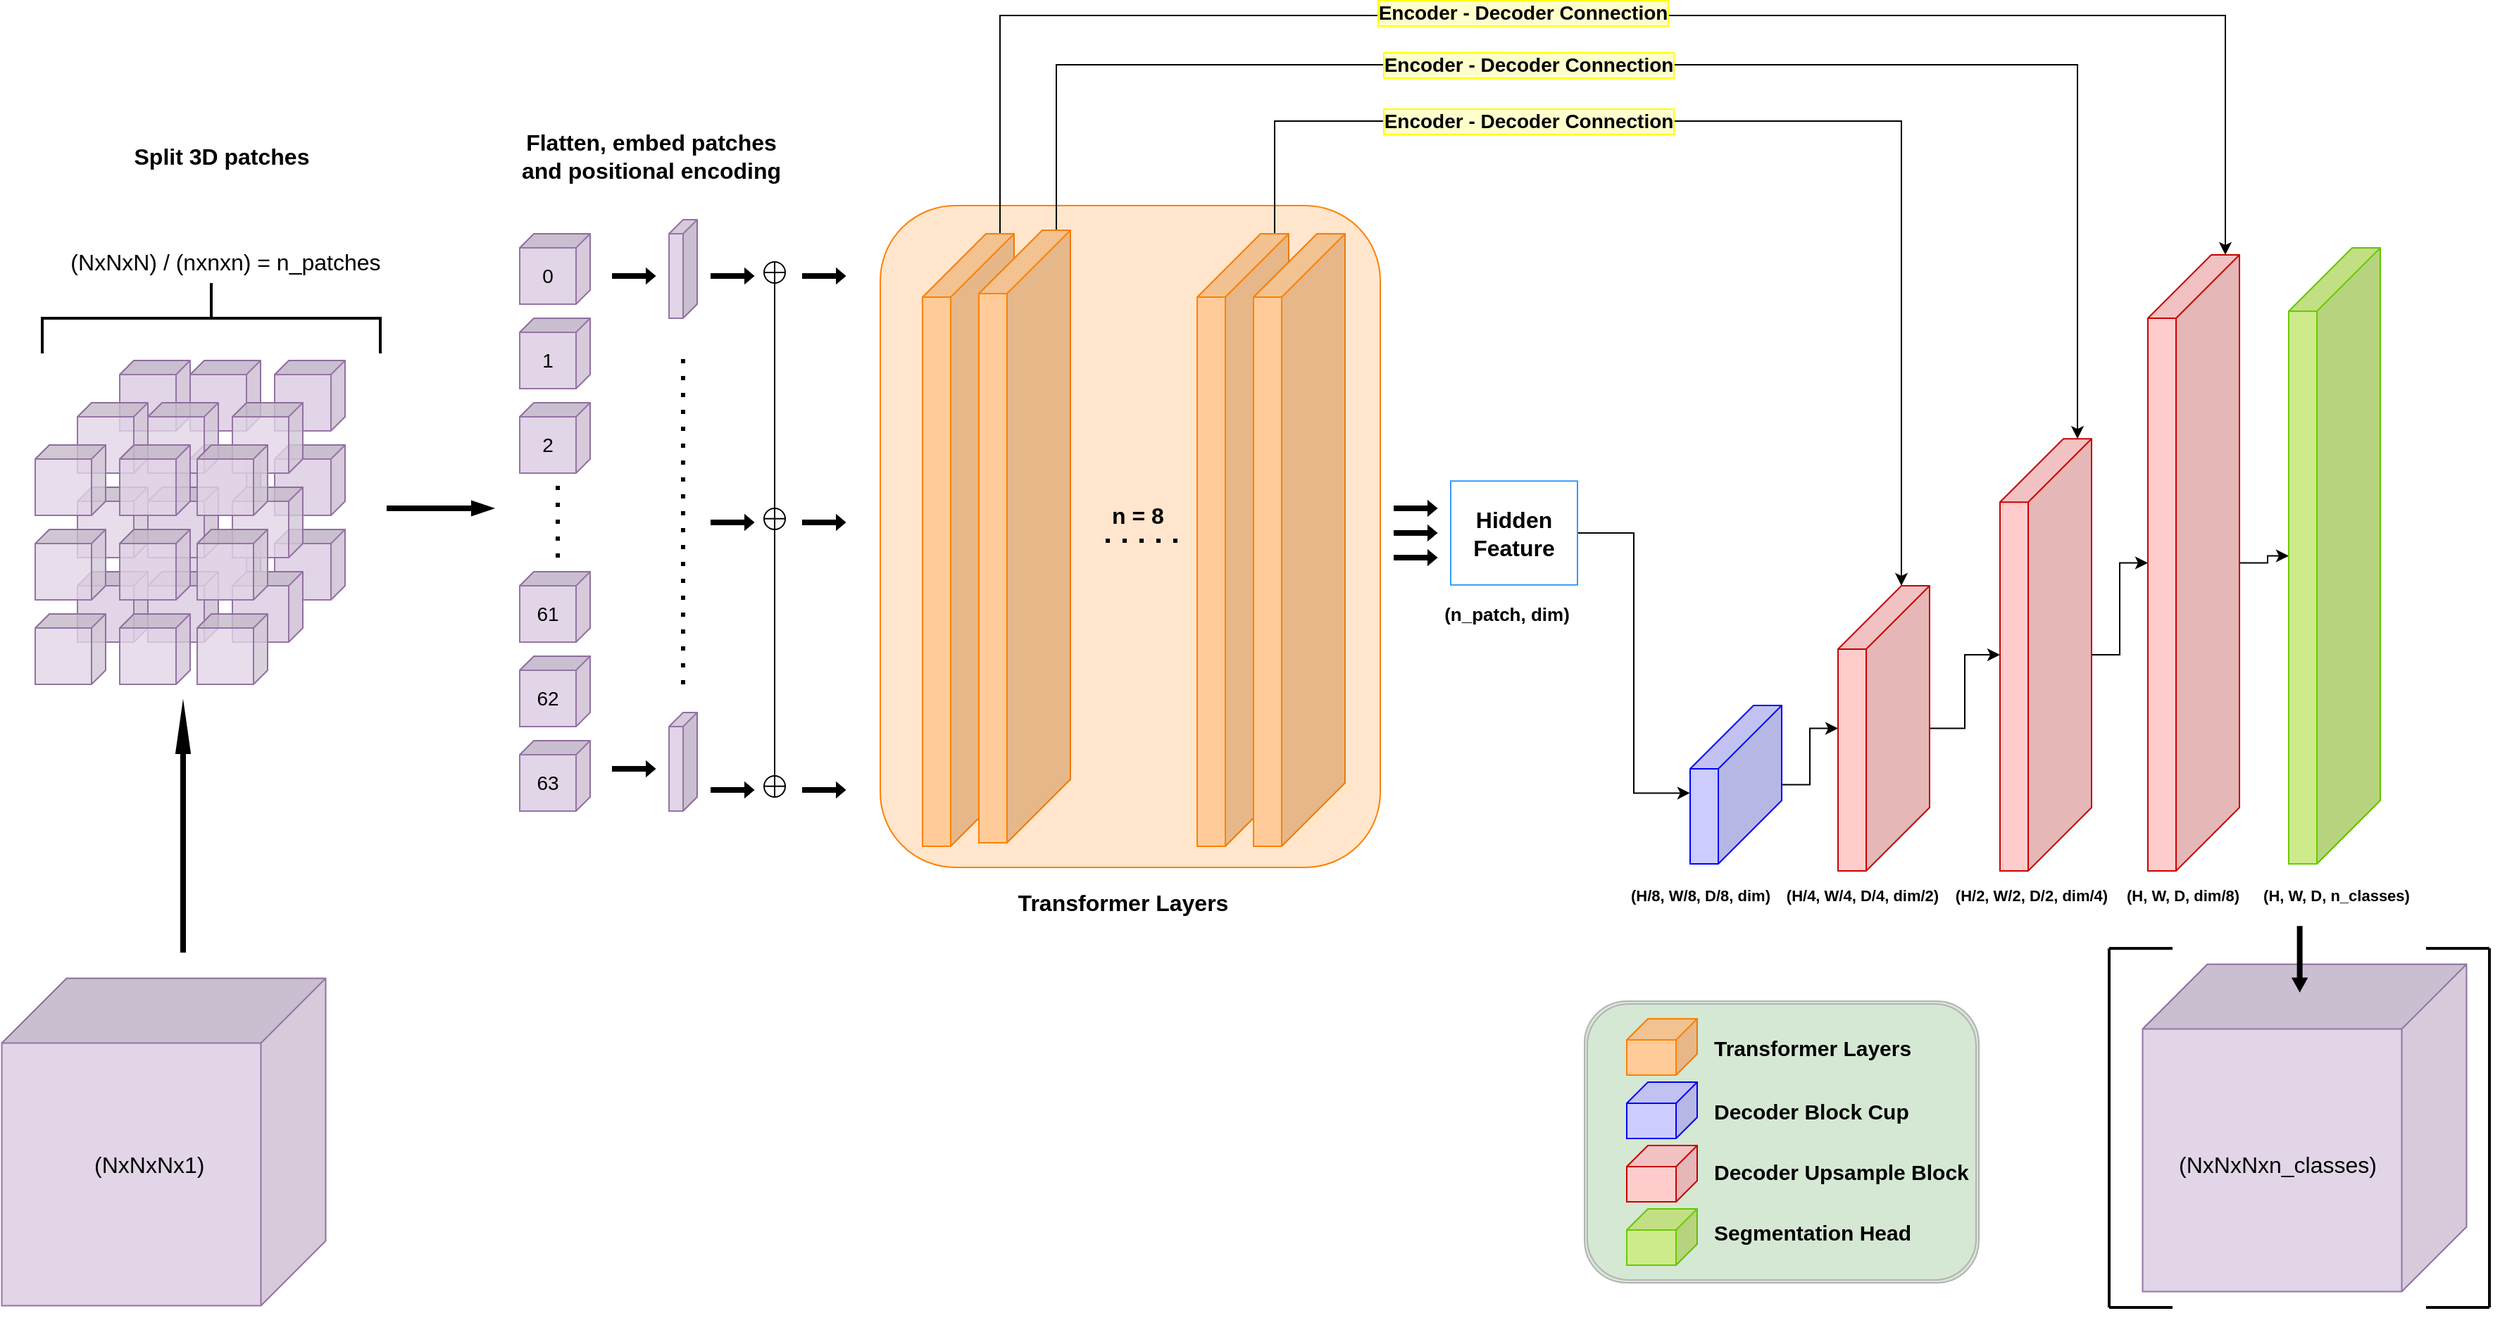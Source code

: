 <mxfile version="15.3.0" type="device"><diagram id="G6QjcJnaenLRn3aOP9ZG" name="Page-1"><mxGraphModel dx="1021" dy="566" grid="1" gridSize="5" guides="1" tooltips="1" connect="1" arrows="1" fold="1" page="1" pageScale="1" pageWidth="1850" pageHeight="1000" math="0" shadow="0"><root><mxCell id="0"/><mxCell id="1" parent="0"/><mxCell id="ZCa8Il0Ti0NplJ5Oey7k-116" value="" style="shape=ext;double=1;rounded=1;whiteSpace=wrap;html=1;shadow=0;labelBackgroundColor=#FFFFCC;fontColor=#000000;strokeColor=#B3B3B3;fillColor=#D5E8D4;gradientColor=none;" vertex="1" parent="1"><mxGeometry x="1175" y="767" width="280" height="200" as="geometry"/></mxCell><mxCell id="ZCa8Il0Ti0NplJ5Oey7k-31" value="" style="rounded=1;whiteSpace=wrap;html=1;strokeColor=#FF8000;fillColor=#FFE6CC;" vertex="1" parent="1"><mxGeometry x="675" y="202" width="355" height="470" as="geometry"/></mxCell><mxCell id="ZCa8Il0Ti0NplJ5Oey7k-15" value="" style="ellipse;whiteSpace=wrap;html=1;aspect=fixed;" vertex="1" parent="1"><mxGeometry x="592.5" y="607" width="15" height="15" as="geometry"/></mxCell><mxCell id="ZCa8Il0Ti0NplJ5Oey7k-12" value="" style="ellipse;whiteSpace=wrap;html=1;aspect=fixed;" vertex="1" parent="1"><mxGeometry x="592.5" y="417" width="15" height="15" as="geometry"/></mxCell><mxCell id="wnqUvViUSIO7dj2FTCoh-25" value="" style="shape=cube;whiteSpace=wrap;html=1;boundedLbl=1;backgroundOutline=1;darkOpacity=0.05;darkOpacity2=0.1;size=10;rotation=90;fillColor=#e1d5e7;strokeColor=#9673a6;" parent="1" vertex="1"><mxGeometry x="135" y="432" width="50" height="50" as="geometry"/></mxCell><mxCell id="wnqUvViUSIO7dj2FTCoh-24" value="" style="shape=cube;whiteSpace=wrap;html=1;boundedLbl=1;backgroundOutline=1;darkOpacity=0.05;darkOpacity2=0.1;size=10;rotation=90;fillColor=#e1d5e7;strokeColor=#9673a6;" parent="1" vertex="1"><mxGeometry x="185" y="432" width="50" height="50" as="geometry"/></mxCell><mxCell id="wnqUvViUSIO7dj2FTCoh-23" value="" style="shape=cube;whiteSpace=wrap;html=1;boundedLbl=1;backgroundOutline=1;darkOpacity=0.05;darkOpacity2=0.1;size=10;rotation=90;fillColor=#e1d5e7;strokeColor=#9673a6;" parent="1" vertex="1"><mxGeometry x="245" y="432" width="50" height="50" as="geometry"/></mxCell><mxCell id="wnqUvViUSIO7dj2FTCoh-2" value="" style="shape=cube;whiteSpace=wrap;html=1;boundedLbl=1;backgroundOutline=1;darkOpacity=0.05;darkOpacity2=0.1;size=10;direction=east;flipH=1;fillColor=#e1d5e7;strokeColor=#9673a6;" parent="1" vertex="1"><mxGeometry x="525" y="212" width="20" height="70" as="geometry"/></mxCell><mxCell id="wnqUvViUSIO7dj2FTCoh-8" value="" style="shape=cube;whiteSpace=wrap;html=1;boundedLbl=1;backgroundOutline=1;darkOpacity=0.05;darkOpacity2=0.1;size=10;rotation=90;fillColor=#e1d5e7;strokeColor=#9673a6;" parent="1" vertex="1"><mxGeometry x="135" y="312" width="50" height="50" as="geometry"/></mxCell><mxCell id="wnqUvViUSIO7dj2FTCoh-11" value="" style="shape=cube;whiteSpace=wrap;html=1;boundedLbl=1;backgroundOutline=1;darkOpacity=0.05;darkOpacity2=0.1;size=10;rotation=90;fillColor=#e1d5e7;strokeColor=#9673a6;" parent="1" vertex="1"><mxGeometry x="185" y="312" width="50" height="50" as="geometry"/></mxCell><mxCell id="wnqUvViUSIO7dj2FTCoh-12" value="" style="shape=cube;whiteSpace=wrap;html=1;boundedLbl=1;backgroundOutline=1;darkOpacity=0.05;darkOpacity2=0.1;size=10;rotation=90;fillColor=#e1d5e7;strokeColor=#9673a6;" parent="1" vertex="1"><mxGeometry x="245" y="312" width="50" height="50" as="geometry"/></mxCell><mxCell id="wnqUvViUSIO7dj2FTCoh-13" value="" style="shape=cube;whiteSpace=wrap;html=1;boundedLbl=1;backgroundOutline=1;darkOpacity=0.05;darkOpacity2=0.1;size=10;rotation=90;fillColor=#e1d5e7;strokeColor=#9673a6;" parent="1" vertex="1"><mxGeometry x="135" y="372" width="50" height="50" as="geometry"/></mxCell><mxCell id="wnqUvViUSIO7dj2FTCoh-14" value="" style="shape=cube;whiteSpace=wrap;html=1;boundedLbl=1;backgroundOutline=1;darkOpacity=0.05;darkOpacity2=0.1;size=10;rotation=90;fillColor=#e1d5e7;strokeColor=#9673a6;" parent="1" vertex="1"><mxGeometry x="185" y="372" width="50" height="50" as="geometry"/></mxCell><mxCell id="wnqUvViUSIO7dj2FTCoh-15" value="" style="shape=cube;whiteSpace=wrap;html=1;boundedLbl=1;backgroundOutline=1;darkOpacity=0.05;darkOpacity2=0.1;size=10;rotation=90;fillColor=#e1d5e7;strokeColor=#9673a6;" parent="1" vertex="1"><mxGeometry x="245" y="372" width="50" height="50" as="geometry"/></mxCell><mxCell id="wnqUvViUSIO7dj2FTCoh-16" value="" style="shape=cube;whiteSpace=wrap;html=1;boundedLbl=1;backgroundOutline=1;darkOpacity=0.05;darkOpacity2=0.1;size=10;rotation=90;fillColor=#e1d5e7;strokeColor=#9673a6;fillOpacity=80;" parent="1" vertex="1"><mxGeometry x="105" y="342" width="50" height="50" as="geometry"/></mxCell><mxCell id="wnqUvViUSIO7dj2FTCoh-17" value="" style="shape=cube;whiteSpace=wrap;html=1;boundedLbl=1;backgroundOutline=1;darkOpacity=0.05;darkOpacity2=0.1;size=10;rotation=90;fillColor=#e1d5e7;strokeColor=#9673a6;fillOpacity=80;" parent="1" vertex="1"><mxGeometry x="155" y="342" width="50" height="50" as="geometry"/></mxCell><mxCell id="wnqUvViUSIO7dj2FTCoh-18" value="" style="shape=cube;whiteSpace=wrap;html=1;boundedLbl=1;backgroundOutline=1;darkOpacity=0.05;darkOpacity2=0.1;size=10;rotation=90;fillColor=#e1d5e7;strokeColor=#9673a6;fillOpacity=80;" parent="1" vertex="1"><mxGeometry x="215" y="342" width="50" height="50" as="geometry"/></mxCell><mxCell id="wnqUvViUSIO7dj2FTCoh-19" value="" style="shape=cube;whiteSpace=wrap;html=1;boundedLbl=1;backgroundOutline=1;darkOpacity=0.05;darkOpacity2=0.1;size=10;rotation=90;fillColor=#e1d5e7;strokeColor=#9673a6;fillOpacity=80;" parent="1" vertex="1"><mxGeometry x="105" y="402" width="50" height="50" as="geometry"/></mxCell><mxCell id="wnqUvViUSIO7dj2FTCoh-20" value="" style="shape=cube;whiteSpace=wrap;html=1;boundedLbl=1;backgroundOutline=1;darkOpacity=0.05;darkOpacity2=0.1;size=10;rotation=90;fillColor=#e1d5e7;strokeColor=#9673a6;" parent="1" vertex="1"><mxGeometry x="155" y="402" width="50" height="50" as="geometry"/></mxCell><mxCell id="wnqUvViUSIO7dj2FTCoh-21" value="" style="shape=cube;whiteSpace=wrap;html=1;boundedLbl=1;backgroundOutline=1;darkOpacity=0.05;darkOpacity2=0.1;size=10;rotation=90;fillColor=#e1d5e7;strokeColor=#9673a6;fillOpacity=80;" parent="1" vertex="1"><mxGeometry x="215" y="402" width="50" height="50" as="geometry"/></mxCell><mxCell id="wnqUvViUSIO7dj2FTCoh-22" value="" style="shape=cube;whiteSpace=wrap;html=1;boundedLbl=1;backgroundOutline=1;darkOpacity=0.05;darkOpacity2=0.1;size=10;rotation=90;fillColor=#e1d5e7;strokeColor=#9673a6;fillOpacity=80;" parent="1" vertex="1"><mxGeometry x="75" y="372" width="50" height="50" as="geometry"/></mxCell><mxCell id="wnqUvViUSIO7dj2FTCoh-26" value="" style="shape=cube;whiteSpace=wrap;html=1;boundedLbl=1;backgroundOutline=1;darkOpacity=0.05;darkOpacity2=0.1;size=10;rotation=90;fillColor=#e1d5e7;strokeColor=#9673a6;" parent="1" vertex="1"><mxGeometry x="215" y="462" width="50" height="50" as="geometry"/></mxCell><mxCell id="wnqUvViUSIO7dj2FTCoh-27" value="" style="shape=cube;whiteSpace=wrap;html=1;boundedLbl=1;backgroundOutline=1;darkOpacity=0.05;darkOpacity2=0.1;size=10;rotation=90;fillColor=#e1d5e7;strokeColor=#9673a6;" parent="1" vertex="1"><mxGeometry x="155" y="462" width="50" height="50" as="geometry"/></mxCell><mxCell id="wnqUvViUSIO7dj2FTCoh-28" value="" style="shape=cube;whiteSpace=wrap;html=1;boundedLbl=1;backgroundOutline=1;darkOpacity=0.05;darkOpacity2=0.1;size=10;rotation=90;fillColor=#e1d5e7;strokeColor=#9673a6;" parent="1" vertex="1"><mxGeometry x="105" y="462" width="50" height="50" as="geometry"/></mxCell><mxCell id="wnqUvViUSIO7dj2FTCoh-29" value="" style="shape=cube;whiteSpace=wrap;html=1;boundedLbl=1;backgroundOutline=1;darkOpacity=0.05;darkOpacity2=0.1;size=10;rotation=90;fillColor=#e1d5e7;strokeColor=#9673a6;fillOpacity=80;" parent="1" vertex="1"><mxGeometry x="135" y="372" width="50" height="50" as="geometry"/></mxCell><mxCell id="wnqUvViUSIO7dj2FTCoh-30" value="" style="shape=cube;whiteSpace=wrap;html=1;boundedLbl=1;backgroundOutline=1;darkOpacity=0.05;darkOpacity2=0.1;size=10;rotation=90;fillColor=#e1d5e7;strokeColor=#9673a6;fillOpacity=80;" parent="1" vertex="1"><mxGeometry x="190" y="372" width="50" height="50" as="geometry"/></mxCell><mxCell id="wnqUvViUSIO7dj2FTCoh-31" value="" style="shape=cube;whiteSpace=wrap;html=1;boundedLbl=1;backgroundOutline=1;darkOpacity=0.05;darkOpacity2=0.1;size=10;rotation=90;fillColor=#e1d5e7;strokeColor=#9673a6;fillOpacity=80;" parent="1" vertex="1"><mxGeometry x="135" y="432" width="50" height="50" as="geometry"/></mxCell><mxCell id="wnqUvViUSIO7dj2FTCoh-32" value="" style="shape=cube;whiteSpace=wrap;html=1;boundedLbl=1;backgroundOutline=1;darkOpacity=0.05;darkOpacity2=0.1;size=10;rotation=90;fillColor=#e1d5e7;strokeColor=#9673a6;fillOpacity=80;" parent="1" vertex="1"><mxGeometry x="75" y="432" width="50" height="50" as="geometry"/></mxCell><mxCell id="wnqUvViUSIO7dj2FTCoh-33" value="" style="shape=cube;whiteSpace=wrap;html=1;boundedLbl=1;backgroundOutline=1;darkOpacity=0.05;darkOpacity2=0.1;size=10;rotation=90;fillColor=#e1d5e7;strokeColor=#9673a6;fillOpacity=80;" parent="1" vertex="1"><mxGeometry x="190" y="432" width="50" height="50" as="geometry"/></mxCell><mxCell id="wnqUvViUSIO7dj2FTCoh-34" value="" style="shape=cube;whiteSpace=wrap;html=1;boundedLbl=1;backgroundOutline=1;darkOpacity=0.05;darkOpacity2=0.1;size=10;rotation=90;fillColor=#e1d5e7;strokeColor=#9673a6;shadow=0;fillOpacity=80;" parent="1" vertex="1"><mxGeometry x="75" y="492" width="50" height="50" as="geometry"/></mxCell><mxCell id="wnqUvViUSIO7dj2FTCoh-35" value="" style="shape=cube;whiteSpace=wrap;html=1;boundedLbl=1;backgroundOutline=1;darkOpacity=0.05;darkOpacity2=0.1;size=10;rotation=90;fillColor=#e1d5e7;strokeColor=#9673a6;fillOpacity=80;" parent="1" vertex="1"><mxGeometry x="135" y="492" width="50" height="50" as="geometry"/></mxCell><mxCell id="wnqUvViUSIO7dj2FTCoh-36" value="" style="shape=cube;whiteSpace=wrap;html=1;boundedLbl=1;backgroundOutline=1;darkOpacity=0.05;darkOpacity2=0.1;size=10;rotation=90;fillColor=#e1d5e7;strokeColor=#9673a6;fillOpacity=80;" parent="1" vertex="1"><mxGeometry x="190" y="492" width="50" height="50" as="geometry"/></mxCell><mxCell id="wnqUvViUSIO7dj2FTCoh-41" value="" style="shape=singleArrow;whiteSpace=wrap;html=1;fillColor=#000000;" parent="1" vertex="1"><mxGeometry x="325" y="412" width="75" height="10" as="geometry"/></mxCell><mxCell id="wnqUvViUSIO7dj2FTCoh-42" value="" style="shape=cube;whiteSpace=wrap;html=1;boundedLbl=1;backgroundOutline=1;darkOpacity=0.05;darkOpacity2=0.1;size=10;rotation=90;fillColor=#e1d5e7;strokeColor=#9673a6;" parent="1" vertex="1"><mxGeometry x="419" y="222" width="50" height="50" as="geometry"/></mxCell><mxCell id="wnqUvViUSIO7dj2FTCoh-43" value="" style="shape=cube;whiteSpace=wrap;html=1;boundedLbl=1;backgroundOutline=1;darkOpacity=0.05;darkOpacity2=0.1;size=10;rotation=90;fillColor=#e1d5e7;strokeColor=#9673a6;" parent="1" vertex="1"><mxGeometry x="419" y="282" width="50" height="50" as="geometry"/></mxCell><mxCell id="wnqUvViUSIO7dj2FTCoh-44" value="" style="shape=cube;whiteSpace=wrap;html=1;boundedLbl=1;backgroundOutline=1;darkOpacity=0.05;darkOpacity2=0.1;size=10;rotation=90;fillColor=#e1d5e7;strokeColor=#9673a6;" parent="1" vertex="1"><mxGeometry x="419" y="342" width="50" height="50" as="geometry"/></mxCell><mxCell id="wnqUvViUSIO7dj2FTCoh-45" value="" style="shape=cube;whiteSpace=wrap;html=1;boundedLbl=1;backgroundOutline=1;darkOpacity=0.05;darkOpacity2=0.1;size=10;rotation=90;fillColor=#e1d5e7;strokeColor=#9673a6;" parent="1" vertex="1"><mxGeometry x="419" y="462" width="50" height="50" as="geometry"/></mxCell><mxCell id="wnqUvViUSIO7dj2FTCoh-46" value="" style="shape=cube;whiteSpace=wrap;html=1;boundedLbl=1;backgroundOutline=1;darkOpacity=0.05;darkOpacity2=0.1;size=10;rotation=90;fillColor=#e1d5e7;strokeColor=#9673a6;" parent="1" vertex="1"><mxGeometry x="419" y="522" width="50" height="50" as="geometry"/></mxCell><mxCell id="wnqUvViUSIO7dj2FTCoh-47" value="" style="shape=cube;whiteSpace=wrap;html=1;boundedLbl=1;backgroundOutline=1;darkOpacity=0.05;darkOpacity2=0.1;size=10;rotation=90;fillColor=#e1d5e7;strokeColor=#9673a6;" parent="1" vertex="1"><mxGeometry x="419" y="582" width="50" height="50" as="geometry"/></mxCell><mxCell id="wnqUvViUSIO7dj2FTCoh-48" value="" style="endArrow=none;dashed=1;html=1;dashPattern=1 3;strokeWidth=3;sketch=0;" parent="1" edge="1"><mxGeometry width="50" height="50" relative="1" as="geometry"><mxPoint x="446" y="452" as="sourcePoint"/><mxPoint x="446" y="396" as="targetPoint"/></mxGeometry></mxCell><mxCell id="wnqUvViUSIO7dj2FTCoh-49" value="0" style="text;html=1;strokeColor=none;fillColor=none;align=center;verticalAlign=middle;whiteSpace=wrap;rounded=0;strokeWidth=2;fontSize=14;" parent="1" vertex="1"><mxGeometry x="419" y="242" width="40" height="20" as="geometry"/></mxCell><mxCell id="wnqUvViUSIO7dj2FTCoh-50" value="1" style="text;html=1;strokeColor=none;fillColor=none;align=center;verticalAlign=middle;whiteSpace=wrap;rounded=0;strokeWidth=2;fontSize=14;" parent="1" vertex="1"><mxGeometry x="419" y="302" width="40" height="20" as="geometry"/></mxCell><mxCell id="wnqUvViUSIO7dj2FTCoh-51" value="2" style="text;html=1;strokeColor=none;fillColor=none;align=center;verticalAlign=middle;whiteSpace=wrap;rounded=0;strokeWidth=2;fontSize=14;" parent="1" vertex="1"><mxGeometry x="419" y="362" width="40" height="20" as="geometry"/></mxCell><mxCell id="wnqUvViUSIO7dj2FTCoh-52" value="61" style="text;html=1;strokeColor=none;fillColor=none;align=center;verticalAlign=middle;whiteSpace=wrap;rounded=0;strokeWidth=2;fontSize=14;" parent="1" vertex="1"><mxGeometry x="419" y="482" width="40" height="20" as="geometry"/></mxCell><mxCell id="wnqUvViUSIO7dj2FTCoh-53" value="62" style="text;html=1;strokeColor=none;fillColor=none;align=center;verticalAlign=middle;whiteSpace=wrap;rounded=0;strokeWidth=2;fontSize=14;" parent="1" vertex="1"><mxGeometry x="419" y="542" width="40" height="20" as="geometry"/></mxCell><mxCell id="wnqUvViUSIO7dj2FTCoh-54" value="63" style="text;html=1;strokeColor=none;fillColor=none;align=center;verticalAlign=middle;whiteSpace=wrap;rounded=0;strokeWidth=2;fontSize=14;" parent="1" vertex="1"><mxGeometry x="419" y="602" width="40" height="20" as="geometry"/></mxCell><mxCell id="wnqUvViUSIO7dj2FTCoh-55" value="" style="strokeWidth=2;html=1;shape=mxgraph.flowchart.annotation_2;align=left;labelPosition=right;pointerEvents=1;fillColor=#999999;fontSize=14;rotation=90;" parent="1" vertex="1"><mxGeometry x="175" y="162" width="50" height="240" as="geometry"/></mxCell><mxCell id="wnqUvViUSIO7dj2FTCoh-56" value="&lt;font style=&quot;font-size: 16px&quot;&gt;&amp;nbsp;(NxNxN) / (nxnxn) = n_patches&lt;/font&gt;" style="text;html=1;strokeColor=none;fillColor=none;align=center;verticalAlign=middle;whiteSpace=wrap;rounded=0;fontSize=14;" parent="1" vertex="1"><mxGeometry x="62.5" y="232" width="290" height="20" as="geometry"/></mxCell><mxCell id="wnqUvViUSIO7dj2FTCoh-59" value="" style="shape=singleArrow;whiteSpace=wrap;html=1;fillColor=#000000;" parent="1" vertex="1"><mxGeometry x="485" y="247" width="30" height="10" as="geometry"/></mxCell><mxCell id="wnqUvViUSIO7dj2FTCoh-62" value="" style="endArrow=none;dashed=1;html=1;dashPattern=1 3;strokeWidth=3;sketch=0;" parent="1" edge="1"><mxGeometry width="50" height="50" relative="1" as="geometry"><mxPoint x="535" y="542" as="sourcePoint"/><mxPoint x="535" y="302" as="targetPoint"/></mxGeometry></mxCell><mxCell id="wnqUvViUSIO7dj2FTCoh-63" value="" style="shape=cube;whiteSpace=wrap;html=1;boundedLbl=1;backgroundOutline=1;darkOpacity=0.05;darkOpacity2=0.1;size=10;direction=east;flipH=1;fillColor=#e1d5e7;strokeColor=#9673a6;" parent="1" vertex="1"><mxGeometry x="525" y="562" width="20" height="70" as="geometry"/></mxCell><mxCell id="wnqUvViUSIO7dj2FTCoh-64" value="" style="shape=singleArrow;whiteSpace=wrap;html=1;fillColor=#000000;" parent="1" vertex="1"><mxGeometry x="485" y="597" width="30" height="10" as="geometry"/></mxCell><mxCell id="ZCa8Il0Ti0NplJ5Oey7k-1" value="&lt;font style=&quot;font-size: 16px&quot;&gt;&lt;b&gt;Split 3D patches&lt;/b&gt;&lt;/font&gt;" style="text;html=1;strokeColor=none;fillColor=none;align=center;verticalAlign=middle;whiteSpace=wrap;rounded=0;" vertex="1" parent="1"><mxGeometry x="120" y="157" width="175" height="20" as="geometry"/></mxCell><mxCell id="ZCa8Il0Ti0NplJ5Oey7k-2" value="&lt;font style=&quot;font-size: 16px&quot;&gt;&lt;b&gt;Flatten, embed patches&lt;/b&gt; &lt;b&gt;and&lt;/b&gt; &lt;b&gt;positional encoding&lt;br&gt;&lt;/b&gt;&lt;/font&gt;" style="text;html=1;strokeColor=none;fillColor=none;align=center;verticalAlign=middle;whiteSpace=wrap;rounded=0;" vertex="1" parent="1"><mxGeometry x="410" y="157" width="205" height="20" as="geometry"/></mxCell><mxCell id="ZCa8Il0Ti0NplJ5Oey7k-7" value="" style="ellipse;whiteSpace=wrap;html=1;aspect=fixed;" vertex="1" parent="1"><mxGeometry x="592.5" y="242" width="15" height="15" as="geometry"/></mxCell><mxCell id="ZCa8Il0Ti0NplJ5Oey7k-3" value="" style="endArrow=none;html=1;exitX=0.5;exitY=1;exitDx=0;exitDy=0;startArrow=none;" edge="1" parent="1" source="ZCa8Il0Ti0NplJ5Oey7k-12"><mxGeometry width="50" height="50" relative="1" as="geometry"><mxPoint x="600" y="437" as="sourcePoint"/><mxPoint x="600" y="242" as="targetPoint"/></mxGeometry></mxCell><mxCell id="ZCa8Il0Ti0NplJ5Oey7k-6" value="" style="endArrow=none;html=1;exitX=0.5;exitY=1;exitDx=0;exitDy=0;startArrow=none;" edge="1" parent="1" source="ZCa8Il0Ti0NplJ5Oey7k-15"><mxGeometry width="50" height="50" relative="1" as="geometry"><mxPoint x="600" y="622" as="sourcePoint"/><mxPoint x="600" y="437" as="targetPoint"/></mxGeometry></mxCell><mxCell id="ZCa8Il0Ti0NplJ5Oey7k-8" value="" style="endArrow=none;html=1;exitX=0;exitY=0.5;exitDx=0;exitDy=0;entryX=1;entryY=0.5;entryDx=0;entryDy=0;" edge="1" parent="1" source="ZCa8Il0Ti0NplJ5Oey7k-7" target="ZCa8Il0Ti0NplJ5Oey7k-7"><mxGeometry width="50" height="50" relative="1" as="geometry"><mxPoint x="635" y="302" as="sourcePoint"/><mxPoint x="665" y="312" as="targetPoint"/></mxGeometry></mxCell><mxCell id="ZCa8Il0Ti0NplJ5Oey7k-14" value="" style="endArrow=none;html=1;exitX=0.5;exitY=1;exitDx=0;exitDy=0;startArrow=none;" edge="1" parent="1" target="ZCa8Il0Ti0NplJ5Oey7k-12"><mxGeometry width="50" height="50" relative="1" as="geometry"><mxPoint x="600" y="437" as="sourcePoint"/><mxPoint x="600" y="242" as="targetPoint"/></mxGeometry></mxCell><mxCell id="ZCa8Il0Ti0NplJ5Oey7k-16" value="" style="endArrow=none;html=1;exitX=0.5;exitY=1;exitDx=0;exitDy=0;" edge="1" parent="1" target="ZCa8Il0Ti0NplJ5Oey7k-15"><mxGeometry width="50" height="50" relative="1" as="geometry"><mxPoint x="600" y="622" as="sourcePoint"/><mxPoint x="600" y="437" as="targetPoint"/></mxGeometry></mxCell><mxCell id="ZCa8Il0Ti0NplJ5Oey7k-17" value="" style="endArrow=none;html=1;exitX=0;exitY=0.5;exitDx=0;exitDy=0;entryX=1;entryY=0.5;entryDx=0;entryDy=0;" edge="1" parent="1"><mxGeometry width="50" height="50" relative="1" as="geometry"><mxPoint x="592.5" y="424.36" as="sourcePoint"/><mxPoint x="607.5" y="424.36" as="targetPoint"/></mxGeometry></mxCell><mxCell id="ZCa8Il0Ti0NplJ5Oey7k-18" value="" style="endArrow=none;html=1;exitX=0;exitY=0.5;exitDx=0;exitDy=0;entryX=1;entryY=0.5;entryDx=0;entryDy=0;" edge="1" parent="1"><mxGeometry width="50" height="50" relative="1" as="geometry"><mxPoint x="592.5" y="614.36" as="sourcePoint"/><mxPoint x="607.5" y="614.36" as="targetPoint"/></mxGeometry></mxCell><mxCell id="ZCa8Il0Ti0NplJ5Oey7k-19" value="" style="shape=singleArrow;whiteSpace=wrap;html=1;fillColor=#000000;" vertex="1" parent="1"><mxGeometry x="555" y="247" width="30" height="10" as="geometry"/></mxCell><mxCell id="ZCa8Il0Ti0NplJ5Oey7k-20" value="" style="shape=singleArrow;whiteSpace=wrap;html=1;fillColor=#000000;" vertex="1" parent="1"><mxGeometry x="555" y="422" width="30" height="10" as="geometry"/></mxCell><mxCell id="ZCa8Il0Ti0NplJ5Oey7k-21" value="" style="shape=singleArrow;whiteSpace=wrap;html=1;fillColor=#000000;" vertex="1" parent="1"><mxGeometry x="555" y="612" width="30" height="10" as="geometry"/></mxCell><mxCell id="ZCa8Il0Ti0NplJ5Oey7k-28" value="" style="shape=singleArrow;whiteSpace=wrap;html=1;fillColor=#000000;" vertex="1" parent="1"><mxGeometry x="620" y="247" width="30" height="10" as="geometry"/></mxCell><mxCell id="ZCa8Il0Ti0NplJ5Oey7k-29" value="" style="shape=singleArrow;whiteSpace=wrap;html=1;fillColor=#000000;" vertex="1" parent="1"><mxGeometry x="620" y="422" width="30" height="10" as="geometry"/></mxCell><mxCell id="ZCa8Il0Ti0NplJ5Oey7k-30" value="" style="shape=singleArrow;whiteSpace=wrap;html=1;fillColor=#000000;" vertex="1" parent="1"><mxGeometry x="620" y="612" width="30" height="10" as="geometry"/></mxCell><mxCell id="ZCa8Il0Ti0NplJ5Oey7k-77" style="edgeStyle=orthogonalEdgeStyle;rounded=0;orthogonalLoop=1;jettySize=auto;html=1;" edge="1" parent="1" source="ZCa8Il0Ti0NplJ5Oey7k-32" target="ZCa8Il0Ti0NplJ5Oey7k-64"><mxGeometry relative="1" as="geometry"><Array as="points"><mxPoint x="760" y="67"/><mxPoint x="1630" y="67"/></Array></mxGeometry></mxCell><mxCell id="ZCa8Il0Ti0NplJ5Oey7k-80" value="&lt;font size=&quot;1&quot;&gt;&lt;b&gt;&lt;font style=&quot;font-size: 14px&quot;&gt;Encoder - Decoder Connection&lt;/font&gt;&lt;/b&gt;&lt;/font&gt;" style="edgeLabel;html=1;align=center;verticalAlign=middle;resizable=0;points=[];labelBorderColor=#FFFF00;labelBackgroundColor=#FFFFCC;fontColor=#000000;" vertex="1" connectable="0" parent="ZCa8Il0Ti0NplJ5Oey7k-77"><mxGeometry x="-0.12" y="2" relative="1" as="geometry"><mxPoint as="offset"/></mxGeometry></mxCell><mxCell id="ZCa8Il0Ti0NplJ5Oey7k-32" value="" style="shape=cube;whiteSpace=wrap;html=1;boundedLbl=1;backgroundOutline=1;darkOpacity=0.05;darkOpacity2=0.1;size=45;direction=east;flipH=1;fillColor=#FFCC99;strokeColor=#FF8000;" vertex="1" parent="1"><mxGeometry x="705" y="222" width="65" height="435" as="geometry"/></mxCell><mxCell id="ZCa8Il0Ti0NplJ5Oey7k-78" style="edgeStyle=orthogonalEdgeStyle;rounded=0;orthogonalLoop=1;jettySize=auto;html=1;entryX=0;entryY=0;entryDx=10;entryDy=0;entryPerimeter=0;" edge="1" parent="1" source="ZCa8Il0Ti0NplJ5Oey7k-33" target="ZCa8Il0Ti0NplJ5Oey7k-63"><mxGeometry relative="1" as="geometry"><Array as="points"><mxPoint x="800" y="102"/><mxPoint x="1525" y="102"/></Array></mxGeometry></mxCell><mxCell id="ZCa8Il0Ti0NplJ5Oey7k-82" value="&lt;font size=&quot;1&quot;&gt;&lt;b&gt;&lt;font style=&quot;font-size: 14px&quot;&gt;Encoder - Decoder Connection&lt;/font&gt;&lt;/b&gt;&lt;/font&gt;" style="edgeLabel;html=1;align=center;verticalAlign=middle;resizable=0;points=[];labelBorderColor=#FFFF00;labelBackgroundColor=#FFFFCC;" vertex="1" connectable="0" parent="ZCa8Il0Ti0NplJ5Oey7k-78"><mxGeometry x="-0.183" relative="1" as="geometry"><mxPoint as="offset"/></mxGeometry></mxCell><mxCell id="ZCa8Il0Ti0NplJ5Oey7k-33" value="" style="shape=cube;whiteSpace=wrap;html=1;boundedLbl=1;backgroundOutline=1;darkOpacity=0.05;darkOpacity2=0.1;size=45;direction=east;flipH=1;fillColor=#FFCC99;strokeColor=#FF8000;" vertex="1" parent="1"><mxGeometry x="745" y="219.5" width="65" height="435" as="geometry"/></mxCell><mxCell id="ZCa8Il0Ti0NplJ5Oey7k-79" style="edgeStyle=orthogonalEdgeStyle;rounded=0;orthogonalLoop=1;jettySize=auto;html=1;entryX=0;entryY=0;entryDx=20;entryDy=0;entryPerimeter=0;" edge="1" parent="1" source="ZCa8Il0Ti0NplJ5Oey7k-34" target="ZCa8Il0Ti0NplJ5Oey7k-62"><mxGeometry relative="1" as="geometry"><Array as="points"><mxPoint x="955" y="142"/><mxPoint x="1400" y="142"/></Array></mxGeometry></mxCell><mxCell id="ZCa8Il0Ti0NplJ5Oey7k-83" value="&lt;font size=&quot;1&quot;&gt;&lt;b&gt;&lt;font style=&quot;font-size: 14px&quot;&gt;Encoder - Decoder Connection&lt;/font&gt;&lt;/b&gt;&lt;/font&gt; " style="edgeLabel;html=1;align=center;verticalAlign=middle;resizable=0;points=[];labelBackgroundColor=#FFFFCC;labelBorderColor=#FFFF00;" vertex="1" connectable="0" parent="ZCa8Il0Ti0NplJ5Oey7k-79"><mxGeometry x="-0.378" relative="1" as="geometry"><mxPoint x="-6" as="offset"/></mxGeometry></mxCell><mxCell id="ZCa8Il0Ti0NplJ5Oey7k-34" value="" style="shape=cube;whiteSpace=wrap;html=1;boundedLbl=1;backgroundOutline=1;darkOpacity=0.05;darkOpacity2=0.1;size=45;direction=east;flipH=1;fillColor=#FFCC99;strokeColor=#FF8000;" vertex="1" parent="1"><mxGeometry x="900" y="222" width="65" height="435" as="geometry"/></mxCell><mxCell id="ZCa8Il0Ti0NplJ5Oey7k-35" value="" style="shape=cube;whiteSpace=wrap;html=1;boundedLbl=1;backgroundOutline=1;darkOpacity=0.05;darkOpacity2=0.1;size=45;direction=east;flipH=1;fillColor=#FFCC99;strokeColor=#FF8000;" vertex="1" parent="1"><mxGeometry x="940" y="222" width="65" height="435" as="geometry"/></mxCell><mxCell id="ZCa8Il0Ti0NplJ5Oey7k-39" value="" style="endArrow=none;dashed=1;html=1;dashPattern=1 3;strokeWidth=3;sketch=0;" edge="1" parent="1"><mxGeometry width="50" height="50" relative="1" as="geometry"><mxPoint x="835" y="440" as="sourcePoint"/><mxPoint x="890" y="440" as="targetPoint"/></mxGeometry></mxCell><mxCell id="ZCa8Il0Ti0NplJ5Oey7k-40" value="&lt;font style=&quot;font-size: 16px&quot;&gt;&lt;b&gt;n = 8&lt;/b&gt;&lt;/font&gt;" style="text;html=1;strokeColor=none;fillColor=none;align=center;verticalAlign=middle;whiteSpace=wrap;rounded=0;" vertex="1" parent="1"><mxGeometry x="837.5" y="412" width="40" height="20" as="geometry"/></mxCell><mxCell id="ZCa8Il0Ti0NplJ5Oey7k-41" value="&lt;font style=&quot;font-size: 16px&quot;&gt;&lt;b&gt;Transformer Layers&lt;/b&gt;&lt;/font&gt;" style="text;html=1;strokeColor=none;fillColor=none;align=center;verticalAlign=middle;whiteSpace=wrap;rounded=0;" vertex="1" parent="1"><mxGeometry x="760" y="687" width="175" height="20" as="geometry"/></mxCell><mxCell id="ZCa8Il0Ti0NplJ5Oey7k-61" style="edgeStyle=orthogonalEdgeStyle;rounded=0;orthogonalLoop=1;jettySize=auto;html=1;entryX=1.001;entryY=0.553;entryDx=0;entryDy=0;entryPerimeter=0;" edge="1" parent="1" source="ZCa8Il0Ti0NplJ5Oey7k-48" target="ZCa8Il0Ti0NplJ5Oey7k-60"><mxGeometry relative="1" as="geometry"/></mxCell><mxCell id="ZCa8Il0Ti0NplJ5Oey7k-48" value="&lt;font style=&quot;font-size: 16px&quot;&gt;&lt;b&gt;Hidden Feature&lt;/b&gt;&lt;/font&gt;" style="text;html=1;strokeColor=#3399FF;fillColor=none;align=center;verticalAlign=middle;whiteSpace=wrap;rounded=0;" vertex="1" parent="1"><mxGeometry x="1080" y="397.63" width="90" height="73.75" as="geometry"/></mxCell><mxCell id="ZCa8Il0Ti0NplJ5Oey7k-50" value="" style="shape=singleArrow;whiteSpace=wrap;html=1;fillColor=#000000;" vertex="1" parent="1"><mxGeometry x="1040" y="412" width="30" height="10" as="geometry"/></mxCell><mxCell id="ZCa8Il0Ti0NplJ5Oey7k-51" value="" style="shape=singleArrow;whiteSpace=wrap;html=1;fillColor=#000000;" vertex="1" parent="1"><mxGeometry x="1040" y="429.5" width="30" height="10" as="geometry"/></mxCell><mxCell id="ZCa8Il0Ti0NplJ5Oey7k-52" value="" style="shape=singleArrow;whiteSpace=wrap;html=1;fillColor=#000000;" vertex="1" parent="1"><mxGeometry x="1040" y="447" width="30" height="10" as="geometry"/></mxCell><mxCell id="ZCa8Il0Ti0NplJ5Oey7k-53" value="&lt;font style=&quot;font-size: 13px&quot;&gt;&lt;b&gt;(n_patch, dim)&lt;/b&gt;&lt;/font&gt;" style="text;html=1;strokeColor=none;fillColor=none;align=center;verticalAlign=middle;whiteSpace=wrap;rounded=0;" vertex="1" parent="1"><mxGeometry x="1035" y="482" width="170" height="20" as="geometry"/></mxCell><mxCell id="ZCa8Il0Ti0NplJ5Oey7k-59" value="&lt;font style=&quot;font-size: 11px&quot;&gt;&lt;b&gt;(H/8, W/8, D/8, dim)&lt;/b&gt;&lt;/font&gt;" style="text;html=1;strokeColor=none;fillColor=none;align=center;verticalAlign=middle;whiteSpace=wrap;rounded=0;" vertex="1" parent="1"><mxGeometry x="1205" y="682" width="105" height="20" as="geometry"/></mxCell><mxCell id="ZCa8Il0Ti0NplJ5Oey7k-70" style="edgeStyle=orthogonalEdgeStyle;rounded=0;orthogonalLoop=1;jettySize=auto;html=1;" edge="1" parent="1" source="ZCa8Il0Ti0NplJ5Oey7k-60" target="ZCa8Il0Ti0NplJ5Oey7k-62"><mxGeometry relative="1" as="geometry"/></mxCell><mxCell id="ZCa8Il0Ti0NplJ5Oey7k-60" value="" style="shape=cube;whiteSpace=wrap;html=1;boundedLbl=1;backgroundOutline=1;darkOpacity=0.05;darkOpacity2=0.1;size=45;direction=east;flipH=1;fillColor=#CCCCFF;strokeColor=#0000FF;" vertex="1" parent="1"><mxGeometry x="1250" y="557" width="65" height="112.5" as="geometry"/></mxCell><mxCell id="ZCa8Il0Ti0NplJ5Oey7k-71" style="edgeStyle=orthogonalEdgeStyle;rounded=0;orthogonalLoop=1;jettySize=auto;html=1;" edge="1" parent="1" source="ZCa8Il0Ti0NplJ5Oey7k-62" target="ZCa8Il0Ti0NplJ5Oey7k-63"><mxGeometry relative="1" as="geometry"/></mxCell><mxCell id="ZCa8Il0Ti0NplJ5Oey7k-62" value="" style="shape=cube;whiteSpace=wrap;html=1;boundedLbl=1;backgroundOutline=1;darkOpacity=0.05;darkOpacity2=0.1;size=45;direction=east;flipH=1;fillColor=#FFCCCC;strokeColor=#CC0000;" vertex="1" parent="1"><mxGeometry x="1355" y="472" width="65" height="202.5" as="geometry"/></mxCell><mxCell id="ZCa8Il0Ti0NplJ5Oey7k-72" style="edgeStyle=orthogonalEdgeStyle;rounded=0;orthogonalLoop=1;jettySize=auto;html=1;" edge="1" parent="1" source="ZCa8Il0Ti0NplJ5Oey7k-63" target="ZCa8Il0Ti0NplJ5Oey7k-64"><mxGeometry relative="1" as="geometry"/></mxCell><mxCell id="ZCa8Il0Ti0NplJ5Oey7k-63" value="" style="shape=cube;whiteSpace=wrap;html=1;boundedLbl=1;backgroundOutline=1;darkOpacity=0.05;darkOpacity2=0.1;size=45;direction=east;flipH=1;fillColor=#FFCCCC;strokeColor=#CC0000;" vertex="1" parent="1"><mxGeometry x="1470" y="367.62" width="65" height="306.88" as="geometry"/></mxCell><mxCell id="ZCa8Il0Ti0NplJ5Oey7k-75" style="edgeStyle=orthogonalEdgeStyle;rounded=0;orthogonalLoop=1;jettySize=auto;html=1;" edge="1" parent="1" source="ZCa8Il0Ti0NplJ5Oey7k-64" target="ZCa8Il0Ti0NplJ5Oey7k-73"><mxGeometry relative="1" as="geometry"/></mxCell><mxCell id="ZCa8Il0Ti0NplJ5Oey7k-64" value="" style="shape=cube;whiteSpace=wrap;html=1;boundedLbl=1;backgroundOutline=1;darkOpacity=0.05;darkOpacity2=0.1;size=45;direction=east;flipH=1;fillColor=#FFCCCC;strokeColor=#CC0000;" vertex="1" parent="1"><mxGeometry x="1575" y="237" width="65" height="437.5" as="geometry"/></mxCell><mxCell id="ZCa8Il0Ti0NplJ5Oey7k-65" value="&lt;font style=&quot;font-size: 11px&quot;&gt;&lt;b&gt;(H/4, W/4, D/4, dim/2)&lt;/b&gt;&lt;/font&gt;" style="text;html=1;strokeColor=none;fillColor=none;align=center;verticalAlign=middle;whiteSpace=wrap;rounded=0;" vertex="1" parent="1"><mxGeometry x="1315" y="682" width="115" height="20" as="geometry"/></mxCell><mxCell id="ZCa8Il0Ti0NplJ5Oey7k-68" value="&lt;font style=&quot;font-size: 11px&quot;&gt;&lt;b&gt;(H/2, W/2, D/2, dim/4)&lt;/b&gt;&lt;/font&gt;" style="text;html=1;strokeColor=none;fillColor=none;align=center;verticalAlign=middle;whiteSpace=wrap;rounded=0;" vertex="1" parent="1"><mxGeometry x="1435" y="682" width="115" height="20" as="geometry"/></mxCell><mxCell id="ZCa8Il0Ti0NplJ5Oey7k-69" value="&lt;font style=&quot;font-size: 11px&quot;&gt;&lt;b&gt;(H, W, D, dim/8)&lt;/b&gt;&lt;/font&gt;" style="text;html=1;strokeColor=none;fillColor=none;align=center;verticalAlign=middle;whiteSpace=wrap;rounded=0;" vertex="1" parent="1"><mxGeometry x="1555" y="682" width="90" height="20" as="geometry"/></mxCell><mxCell id="ZCa8Il0Ti0NplJ5Oey7k-73" value="" style="shape=cube;whiteSpace=wrap;html=1;boundedLbl=1;backgroundOutline=1;darkOpacity=0.05;darkOpacity2=0.1;size=45;direction=east;flipH=1;fillColor=#cdeb8b;strokeColor=#66CC00;" vertex="1" parent="1"><mxGeometry x="1675" y="232" width="65" height="437.5" as="geometry"/></mxCell><mxCell id="ZCa8Il0Ti0NplJ5Oey7k-76" value="&lt;font style=&quot;font-size: 11px&quot;&gt;&lt;b&gt;(H, W, D, n_classes)&lt;/b&gt;&lt;/font&gt;" style="text;html=1;strokeColor=none;fillColor=none;align=center;verticalAlign=middle;whiteSpace=wrap;rounded=0;" vertex="1" parent="1"><mxGeometry x="1655" y="682" width="107.5" height="20" as="geometry"/></mxCell><mxCell id="ZCa8Il0Ti0NplJ5Oey7k-86" value="" style="shape=cube;whiteSpace=wrap;html=1;boundedLbl=1;backgroundOutline=1;darkOpacity=0.05;darkOpacity2=0.1;size=46;rotation=90;fillColor=#e1d5e7;strokeColor=#9673a6;shadow=0;fillOpacity=100;" vertex="1" parent="1"><mxGeometry x="50" y="752" width="232.5" height="230" as="geometry"/></mxCell><mxCell id="ZCa8Il0Ti0NplJ5Oey7k-87" value="" style="shape=singleArrow;whiteSpace=wrap;html=1;fillColor=#000000;rotation=-90;" vertex="1" parent="1"><mxGeometry x="91.88" y="638.88" width="176.25" height="10" as="geometry"/></mxCell><mxCell id="ZCa8Il0Ti0NplJ5Oey7k-89" value="" style="shape=cube;whiteSpace=wrap;html=1;boundedLbl=1;backgroundOutline=1;darkOpacity=0.05;darkOpacity2=0.1;size=46;rotation=90;fillColor=#e1d5e7;strokeColor=#9673a6;shadow=0;fillOpacity=100;" vertex="1" parent="1"><mxGeometry x="1570" y="742" width="232.5" height="230" as="geometry"/></mxCell><mxCell id="ZCa8Il0Ti0NplJ5Oey7k-90" value="" style="shape=singleArrow;whiteSpace=wrap;html=1;fillColor=#000000;rotation=90;" vertex="1" parent="1"><mxGeometry x="1660" y="732" width="45.63" height="10" as="geometry"/></mxCell><mxCell id="ZCa8Il0Ti0NplJ5Oey7k-91" value="&lt;font style=&quot;font-size: 16px&quot;&gt;(NxNxNx1) &lt;/font&gt;" style="text;whiteSpace=wrap;html=1;fontColor=#000000;" vertex="1" parent="1"><mxGeometry x="115" y="867" width="70" height="30" as="geometry"/></mxCell><mxCell id="ZCa8Il0Ti0NplJ5Oey7k-92" value="&lt;font style=&quot;font-size: 16px&quot;&gt;(NxNxNxn_classes) &lt;/font&gt;" style="text;whiteSpace=wrap;html=1;fontColor=#000000;" vertex="1" parent="1"><mxGeometry x="1595" y="867" width="145" height="30" as="geometry"/></mxCell><mxCell id="ZCa8Il0Ti0NplJ5Oey7k-94" value="" style="line;strokeWidth=2;direction=south;html=1;shadow=0;labelBackgroundColor=#FFFFCC;fontColor=#000000;fillColor=#FFCCCC;gradientColor=none;" vertex="1" parent="1"><mxGeometry x="1542.5" y="729.5" width="10" height="255" as="geometry"/></mxCell><mxCell id="ZCa8Il0Ti0NplJ5Oey7k-95" value="" style="line;strokeWidth=2;direction=south;html=1;shadow=0;labelBackgroundColor=#FFFFCC;fontColor=#000000;fillColor=#FFCCCC;gradientColor=none;rotation=-90;" vertex="1" parent="1"><mxGeometry x="1565" y="962" width="10" height="45" as="geometry"/></mxCell><mxCell id="ZCa8Il0Ti0NplJ5Oey7k-96" value="" style="line;strokeWidth=2;direction=south;html=1;shadow=0;labelBackgroundColor=#FFFFCC;fontColor=#000000;fillColor=#FFCCCC;gradientColor=none;rotation=-90;" vertex="1" parent="1"><mxGeometry x="1565" y="707" width="10" height="45" as="geometry"/></mxCell><mxCell id="ZCa8Il0Ti0NplJ5Oey7k-97" value="" style="line;strokeWidth=2;direction=south;html=1;shadow=0;labelBackgroundColor=#FFFFCC;fontColor=#000000;fillColor=#FFCCCC;gradientColor=none;" vertex="1" parent="1"><mxGeometry x="1812.5" y="729.5" width="10" height="255" as="geometry"/></mxCell><mxCell id="ZCa8Il0Ti0NplJ5Oey7k-98" value="" style="line;strokeWidth=2;direction=south;html=1;shadow=0;labelBackgroundColor=#FFFFCC;fontColor=#000000;fillColor=#FFCCCC;gradientColor=none;rotation=-90;" vertex="1" parent="1"><mxGeometry x="1790" y="962" width="10" height="45" as="geometry"/></mxCell><mxCell id="ZCa8Il0Ti0NplJ5Oey7k-99" value="" style="line;strokeWidth=2;direction=south;html=1;shadow=0;labelBackgroundColor=#FFFFCC;fontColor=#000000;fillColor=#FFCCCC;gradientColor=none;rotation=-90;" vertex="1" parent="1"><mxGeometry x="1790" y="707" width="10" height="45" as="geometry"/></mxCell><mxCell id="ZCa8Il0Ti0NplJ5Oey7k-108" value="" style="shape=cube;whiteSpace=wrap;html=1;boundedLbl=1;backgroundOutline=1;darkOpacity=0.05;darkOpacity2=0.1;size=15;direction=east;flipH=1;fillColor=#FFCC99;strokeColor=#FF8000;" vertex="1" parent="1"><mxGeometry x="1205" y="779.5" width="50" height="40" as="geometry"/></mxCell><mxCell id="ZCa8Il0Ti0NplJ5Oey7k-109" value="&lt;font style=&quot;font-size: 15px&quot;&gt;Transformer Layers&lt;/font&gt;" style="text;html=1;strokeColor=none;fillColor=none;align=left;verticalAlign=middle;whiteSpace=wrap;rounded=0;fontStyle=1" vertex="1" parent="1"><mxGeometry x="1265" y="787.56" width="155" height="23.88" as="geometry"/></mxCell><mxCell id="ZCa8Il0Ti0NplJ5Oey7k-110" value="" style="shape=cube;whiteSpace=wrap;html=1;boundedLbl=1;backgroundOutline=1;darkOpacity=0.05;darkOpacity2=0.1;size=15;direction=east;flipH=1;fillColor=#CCCCFF;strokeColor=#0000FF;" vertex="1" parent="1"><mxGeometry x="1205" y="824.5" width="50" height="40" as="geometry"/></mxCell><mxCell id="ZCa8Il0Ti0NplJ5Oey7k-111" value="&lt;font style=&quot;font-size: 15px&quot;&gt;Decoder Block Cup&lt;/font&gt;" style="text;html=1;strokeColor=none;fillColor=none;align=left;verticalAlign=middle;whiteSpace=wrap;rounded=0;fontStyle=1" vertex="1" parent="1"><mxGeometry x="1265" y="832.56" width="155" height="23.88" as="geometry"/></mxCell><mxCell id="ZCa8Il0Ti0NplJ5Oey7k-112" value="" style="shape=cube;whiteSpace=wrap;html=1;boundedLbl=1;backgroundOutline=1;darkOpacity=0.05;darkOpacity2=0.1;size=15;direction=east;flipH=1;fillColor=#FFCCCC;strokeColor=#CC0000;" vertex="1" parent="1"><mxGeometry x="1205" y="869.5" width="50" height="40" as="geometry"/></mxCell><mxCell id="ZCa8Il0Ti0NplJ5Oey7k-113" value="&lt;font style=&quot;font-size: 15px&quot;&gt;Decoder Upsample Block&lt;/font&gt;" style="text;html=1;strokeColor=none;fillColor=none;align=left;verticalAlign=middle;whiteSpace=wrap;rounded=0;fontStyle=1" vertex="1" parent="1"><mxGeometry x="1265" y="875.62" width="185" height="23.88" as="geometry"/></mxCell><mxCell id="ZCa8Il0Ti0NplJ5Oey7k-114" value="" style="shape=cube;whiteSpace=wrap;html=1;boundedLbl=1;backgroundOutline=1;darkOpacity=0.05;darkOpacity2=0.1;size=15;direction=east;flipH=1;fillColor=#CDEB8B;strokeColor=#66CC00;" vertex="1" parent="1"><mxGeometry x="1205" y="914.5" width="50" height="40" as="geometry"/></mxCell><mxCell id="ZCa8Il0Ti0NplJ5Oey7k-115" value="&lt;font style=&quot;font-size: 15px&quot;&gt;Segmentation Head&lt;/font&gt;" style="text;html=1;strokeColor=none;fillColor=none;align=left;verticalAlign=middle;whiteSpace=wrap;rounded=0;fontStyle=1" vertex="1" parent="1"><mxGeometry x="1265" y="919.5" width="185" height="23.88" as="geometry"/></mxCell></root></mxGraphModel></diagram></mxfile>